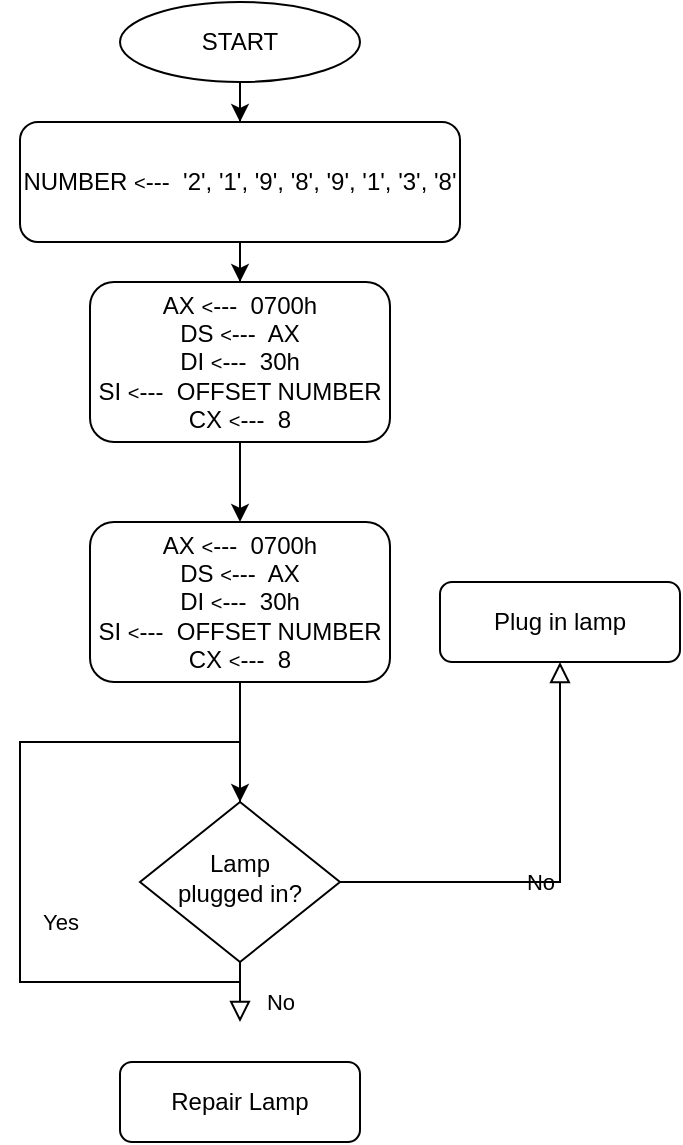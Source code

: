 <mxfile version="17.1.3" type="github">
  <diagram id="C5RBs43oDa-KdzZeNtuy" name="Page-1">
    <mxGraphModel dx="868" dy="1619" grid="1" gridSize="10" guides="1" tooltips="1" connect="1" arrows="1" fold="1" page="1" pageScale="1" pageWidth="827" pageHeight="1169" math="0" shadow="0">
      <root>
        <mxCell id="WIyWlLk6GJQsqaUBKTNV-0" />
        <mxCell id="WIyWlLk6GJQsqaUBKTNV-1" parent="WIyWlLk6GJQsqaUBKTNV-0" />
        <mxCell id="ECid6od3zX2Ee6DjVGAD-9" value="" style="edgeStyle=orthogonalEdgeStyle;rounded=0;orthogonalLoop=1;jettySize=auto;html=1;fontSize=12;" edge="1" parent="WIyWlLk6GJQsqaUBKTNV-1" source="WIyWlLk6GJQsqaUBKTNV-3" target="ECid6od3zX2Ee6DjVGAD-7">
          <mxGeometry relative="1" as="geometry" />
        </mxCell>
        <mxCell id="WIyWlLk6GJQsqaUBKTNV-3" value="AX &lt;font size=&quot;1&quot;&gt;&amp;lt;&lt;/font&gt;---&amp;nbsp; 0700h&lt;br&gt;DS&amp;nbsp;&lt;font style=&quot;font-size: 10px&quot;&gt;&amp;lt;&lt;/font&gt;&lt;font style=&quot;font-size: 12px&quot;&gt;---&lt;/font&gt;&amp;nbsp; AX&lt;br&gt;DI&amp;nbsp;&lt;font size=&quot;1&quot;&gt;&amp;lt;&lt;/font&gt;---&amp;nbsp; 30h&lt;br&gt;SI&amp;nbsp;&lt;font size=&quot;1&quot;&gt;&amp;lt;&lt;/font&gt;---&amp;nbsp; OFFSET NUMBER&lt;br&gt;CX&amp;nbsp;&lt;font size=&quot;1&quot;&gt;&amp;lt;&lt;/font&gt;---&amp;nbsp; 8" style="rounded=1;whiteSpace=wrap;html=1;fontSize=12;glass=0;strokeWidth=1;shadow=0;" parent="WIyWlLk6GJQsqaUBKTNV-1" vertex="1">
          <mxGeometry x="145" y="70" width="150" height="80" as="geometry" />
        </mxCell>
        <mxCell id="WIyWlLk6GJQsqaUBKTNV-4" value="Yes" style="rounded=0;html=1;jettySize=auto;orthogonalLoop=1;fontSize=11;endArrow=block;endFill=0;endSize=8;strokeWidth=1;shadow=0;labelBackgroundColor=none;edgeStyle=orthogonalEdgeStyle;" parent="WIyWlLk6GJQsqaUBKTNV-1" source="WIyWlLk6GJQsqaUBKTNV-6" edge="1">
          <mxGeometry y="20" relative="1" as="geometry">
            <mxPoint as="offset" />
            <mxPoint x="220" y="330" as="targetPoint" />
            <Array as="points">
              <mxPoint x="220" y="300" />
              <mxPoint x="110" y="300" />
              <mxPoint x="110" y="420" />
              <mxPoint x="220" y="420" />
            </Array>
          </mxGeometry>
        </mxCell>
        <mxCell id="WIyWlLk6GJQsqaUBKTNV-5" value="No" style="edgeStyle=orthogonalEdgeStyle;rounded=0;html=1;jettySize=auto;orthogonalLoop=1;fontSize=11;endArrow=block;endFill=0;endSize=8;strokeWidth=1;shadow=0;labelBackgroundColor=none;" parent="WIyWlLk6GJQsqaUBKTNV-1" source="WIyWlLk6GJQsqaUBKTNV-6" target="WIyWlLk6GJQsqaUBKTNV-7" edge="1">
          <mxGeometry y="10" relative="1" as="geometry">
            <mxPoint as="offset" />
          </mxGeometry>
        </mxCell>
        <mxCell id="WIyWlLk6GJQsqaUBKTNV-6" value="Lamp&lt;br&gt;plugged in?" style="rhombus;whiteSpace=wrap;html=1;shadow=0;fontFamily=Helvetica;fontSize=12;align=center;strokeWidth=1;spacing=6;spacingTop=-4;" parent="WIyWlLk6GJQsqaUBKTNV-1" vertex="1">
          <mxGeometry x="170" y="330" width="100" height="80" as="geometry" />
        </mxCell>
        <mxCell id="WIyWlLk6GJQsqaUBKTNV-7" value="Plug in lamp" style="rounded=1;whiteSpace=wrap;html=1;fontSize=12;glass=0;strokeWidth=1;shadow=0;" parent="WIyWlLk6GJQsqaUBKTNV-1" vertex="1">
          <mxGeometry x="320" y="220" width="120" height="40" as="geometry" />
        </mxCell>
        <mxCell id="WIyWlLk6GJQsqaUBKTNV-8" value="No" style="rounded=0;html=1;jettySize=auto;orthogonalLoop=1;fontSize=11;endArrow=block;endFill=0;endSize=8;strokeWidth=1;shadow=0;labelBackgroundColor=none;edgeStyle=orthogonalEdgeStyle;" parent="WIyWlLk6GJQsqaUBKTNV-1" edge="1">
          <mxGeometry x="0.333" y="20" relative="1" as="geometry">
            <mxPoint as="offset" />
            <mxPoint x="220" y="410" as="sourcePoint" />
            <mxPoint x="220" y="440" as="targetPoint" />
          </mxGeometry>
        </mxCell>
        <mxCell id="WIyWlLk6GJQsqaUBKTNV-11" value="Repair Lamp" style="rounded=1;whiteSpace=wrap;html=1;fontSize=12;glass=0;strokeWidth=1;shadow=0;" parent="WIyWlLk6GJQsqaUBKTNV-1" vertex="1">
          <mxGeometry x="160" y="460" width="120" height="40" as="geometry" />
        </mxCell>
        <mxCell id="ECid6od3zX2Ee6DjVGAD-1" style="edgeStyle=orthogonalEdgeStyle;rounded=0;orthogonalLoop=1;jettySize=auto;html=1;entryX=0.5;entryY=0;entryDx=0;entryDy=0;" edge="1" parent="WIyWlLk6GJQsqaUBKTNV-1" source="ECid6od3zX2Ee6DjVGAD-0" target="ECid6od3zX2Ee6DjVGAD-4">
          <mxGeometry relative="1" as="geometry" />
        </mxCell>
        <mxCell id="ECid6od3zX2Ee6DjVGAD-0" value="START" style="ellipse;whiteSpace=wrap;html=1;" vertex="1" parent="WIyWlLk6GJQsqaUBKTNV-1">
          <mxGeometry x="160" y="-70" width="120" height="40" as="geometry" />
        </mxCell>
        <mxCell id="ECid6od3zX2Ee6DjVGAD-3" style="edgeStyle=orthogonalEdgeStyle;rounded=0;orthogonalLoop=1;jettySize=auto;html=1;exitX=0.5;exitY=1;exitDx=0;exitDy=0;fontSize=9;" edge="1" parent="WIyWlLk6GJQsqaUBKTNV-1" source="WIyWlLk6GJQsqaUBKTNV-3" target="WIyWlLk6GJQsqaUBKTNV-3">
          <mxGeometry relative="1" as="geometry" />
        </mxCell>
        <mxCell id="ECid6od3zX2Ee6DjVGAD-6" style="edgeStyle=orthogonalEdgeStyle;rounded=0;orthogonalLoop=1;jettySize=auto;html=1;entryX=0.5;entryY=0;entryDx=0;entryDy=0;fontSize=9;" edge="1" parent="WIyWlLk6GJQsqaUBKTNV-1" source="ECid6od3zX2Ee6DjVGAD-4" target="WIyWlLk6GJQsqaUBKTNV-3">
          <mxGeometry relative="1" as="geometry" />
        </mxCell>
        <mxCell id="ECid6od3zX2Ee6DjVGAD-4" value="NUMBER&amp;nbsp;&lt;font size=&quot;1&quot;&gt;&amp;lt;&lt;/font&gt;---&amp;nbsp; &#39;2&#39;, &#39;1&#39;, &#39;9&#39;, &#39;8&#39;, &#39;9&#39;, &#39;1&#39;, &#39;3&#39;, &#39;8&#39;&lt;br&gt;" style="rounded=1;whiteSpace=wrap;html=1;fontSize=12;glass=0;strokeWidth=1;shadow=0;" vertex="1" parent="WIyWlLk6GJQsqaUBKTNV-1">
          <mxGeometry x="110" y="-10" width="220" height="60" as="geometry" />
        </mxCell>
        <mxCell id="ECid6od3zX2Ee6DjVGAD-8" style="edgeStyle=orthogonalEdgeStyle;rounded=0;orthogonalLoop=1;jettySize=auto;html=1;exitX=0.5;exitY=1;exitDx=0;exitDy=0;fontSize=12;entryX=0.5;entryY=0;entryDx=0;entryDy=0;" edge="1" parent="WIyWlLk6GJQsqaUBKTNV-1" source="ECid6od3zX2Ee6DjVGAD-7" target="WIyWlLk6GJQsqaUBKTNV-6">
          <mxGeometry relative="1" as="geometry">
            <mxPoint x="220" y="270" as="targetPoint" />
            <Array as="points">
              <mxPoint x="220" y="260" />
            </Array>
          </mxGeometry>
        </mxCell>
        <mxCell id="ECid6od3zX2Ee6DjVGAD-7" value="AX &lt;font size=&quot;1&quot;&gt;&amp;lt;&lt;/font&gt;---&amp;nbsp; 0700h&lt;br&gt;DS&amp;nbsp;&lt;font style=&quot;font-size: 10px&quot;&gt;&amp;lt;&lt;/font&gt;&lt;font style=&quot;font-size: 12px&quot;&gt;---&lt;/font&gt;&amp;nbsp; AX&lt;br&gt;DI&amp;nbsp;&lt;font size=&quot;1&quot;&gt;&amp;lt;&lt;/font&gt;---&amp;nbsp; 30h&lt;br&gt;SI&amp;nbsp;&lt;font size=&quot;1&quot;&gt;&amp;lt;&lt;/font&gt;---&amp;nbsp; OFFSET NUMBER&lt;br&gt;CX&amp;nbsp;&lt;font size=&quot;1&quot;&gt;&amp;lt;&lt;/font&gt;---&amp;nbsp; 8" style="rounded=1;whiteSpace=wrap;html=1;fontSize=12;glass=0;strokeWidth=1;shadow=0;" vertex="1" parent="WIyWlLk6GJQsqaUBKTNV-1">
          <mxGeometry x="145" y="190" width="150" height="80" as="geometry" />
        </mxCell>
      </root>
    </mxGraphModel>
  </diagram>
</mxfile>
